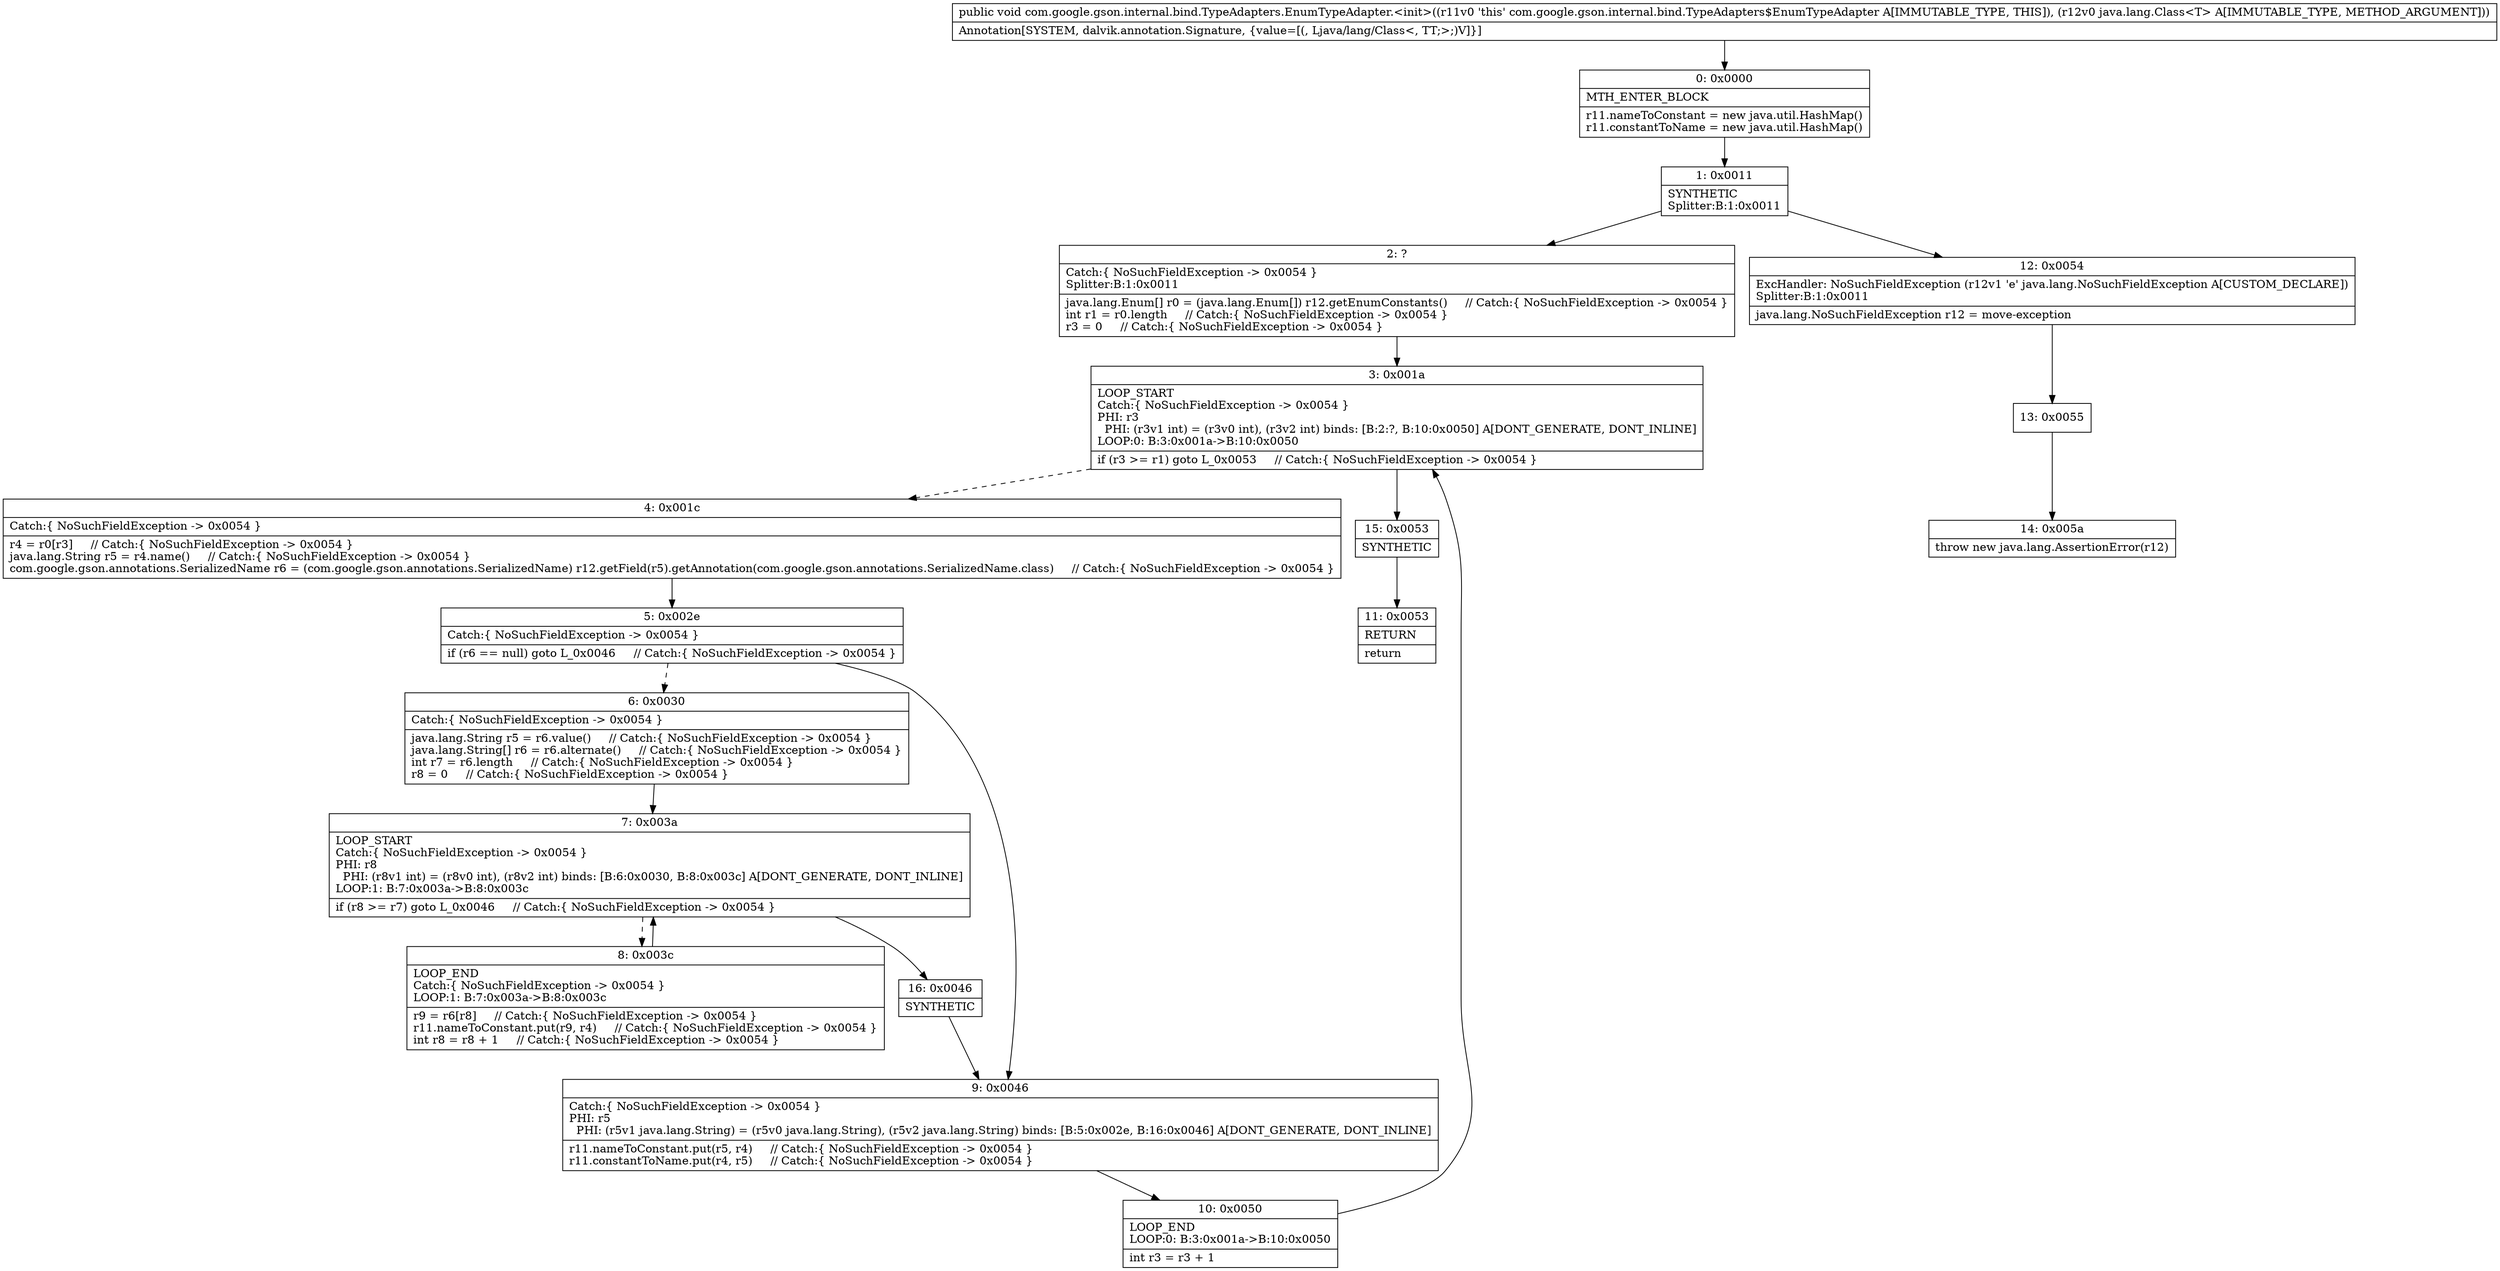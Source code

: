 digraph "CFG forcom.google.gson.internal.bind.TypeAdapters.EnumTypeAdapter.\<init\>(Ljava\/lang\/Class;)V" {
Node_0 [shape=record,label="{0\:\ 0x0000|MTH_ENTER_BLOCK\l|r11.nameToConstant = new java.util.HashMap()\lr11.constantToName = new java.util.HashMap()\l}"];
Node_1 [shape=record,label="{1\:\ 0x0011|SYNTHETIC\lSplitter:B:1:0x0011\l}"];
Node_2 [shape=record,label="{2\:\ ?|Catch:\{ NoSuchFieldException \-\> 0x0054 \}\lSplitter:B:1:0x0011\l|java.lang.Enum[] r0 = (java.lang.Enum[]) r12.getEnumConstants()     \/\/ Catch:\{ NoSuchFieldException \-\> 0x0054 \}\lint r1 = r0.length     \/\/ Catch:\{ NoSuchFieldException \-\> 0x0054 \}\lr3 = 0     \/\/ Catch:\{ NoSuchFieldException \-\> 0x0054 \}\l}"];
Node_3 [shape=record,label="{3\:\ 0x001a|LOOP_START\lCatch:\{ NoSuchFieldException \-\> 0x0054 \}\lPHI: r3 \l  PHI: (r3v1 int) = (r3v0 int), (r3v2 int) binds: [B:2:?, B:10:0x0050] A[DONT_GENERATE, DONT_INLINE]\lLOOP:0: B:3:0x001a\-\>B:10:0x0050\l|if (r3 \>= r1) goto L_0x0053     \/\/ Catch:\{ NoSuchFieldException \-\> 0x0054 \}\l}"];
Node_4 [shape=record,label="{4\:\ 0x001c|Catch:\{ NoSuchFieldException \-\> 0x0054 \}\l|r4 = r0[r3]     \/\/ Catch:\{ NoSuchFieldException \-\> 0x0054 \}\ljava.lang.String r5 = r4.name()     \/\/ Catch:\{ NoSuchFieldException \-\> 0x0054 \}\lcom.google.gson.annotations.SerializedName r6 = (com.google.gson.annotations.SerializedName) r12.getField(r5).getAnnotation(com.google.gson.annotations.SerializedName.class)     \/\/ Catch:\{ NoSuchFieldException \-\> 0x0054 \}\l}"];
Node_5 [shape=record,label="{5\:\ 0x002e|Catch:\{ NoSuchFieldException \-\> 0x0054 \}\l|if (r6 == null) goto L_0x0046     \/\/ Catch:\{ NoSuchFieldException \-\> 0x0054 \}\l}"];
Node_6 [shape=record,label="{6\:\ 0x0030|Catch:\{ NoSuchFieldException \-\> 0x0054 \}\l|java.lang.String r5 = r6.value()     \/\/ Catch:\{ NoSuchFieldException \-\> 0x0054 \}\ljava.lang.String[] r6 = r6.alternate()     \/\/ Catch:\{ NoSuchFieldException \-\> 0x0054 \}\lint r7 = r6.length     \/\/ Catch:\{ NoSuchFieldException \-\> 0x0054 \}\lr8 = 0     \/\/ Catch:\{ NoSuchFieldException \-\> 0x0054 \}\l}"];
Node_7 [shape=record,label="{7\:\ 0x003a|LOOP_START\lCatch:\{ NoSuchFieldException \-\> 0x0054 \}\lPHI: r8 \l  PHI: (r8v1 int) = (r8v0 int), (r8v2 int) binds: [B:6:0x0030, B:8:0x003c] A[DONT_GENERATE, DONT_INLINE]\lLOOP:1: B:7:0x003a\-\>B:8:0x003c\l|if (r8 \>= r7) goto L_0x0046     \/\/ Catch:\{ NoSuchFieldException \-\> 0x0054 \}\l}"];
Node_8 [shape=record,label="{8\:\ 0x003c|LOOP_END\lCatch:\{ NoSuchFieldException \-\> 0x0054 \}\lLOOP:1: B:7:0x003a\-\>B:8:0x003c\l|r9 = r6[r8]     \/\/ Catch:\{ NoSuchFieldException \-\> 0x0054 \}\lr11.nameToConstant.put(r9, r4)     \/\/ Catch:\{ NoSuchFieldException \-\> 0x0054 \}\lint r8 = r8 + 1     \/\/ Catch:\{ NoSuchFieldException \-\> 0x0054 \}\l}"];
Node_9 [shape=record,label="{9\:\ 0x0046|Catch:\{ NoSuchFieldException \-\> 0x0054 \}\lPHI: r5 \l  PHI: (r5v1 java.lang.String) = (r5v0 java.lang.String), (r5v2 java.lang.String) binds: [B:5:0x002e, B:16:0x0046] A[DONT_GENERATE, DONT_INLINE]\l|r11.nameToConstant.put(r5, r4)     \/\/ Catch:\{ NoSuchFieldException \-\> 0x0054 \}\lr11.constantToName.put(r4, r5)     \/\/ Catch:\{ NoSuchFieldException \-\> 0x0054 \}\l}"];
Node_10 [shape=record,label="{10\:\ 0x0050|LOOP_END\lLOOP:0: B:3:0x001a\-\>B:10:0x0050\l|int r3 = r3 + 1\l}"];
Node_11 [shape=record,label="{11\:\ 0x0053|RETURN\l|return\l}"];
Node_12 [shape=record,label="{12\:\ 0x0054|ExcHandler: NoSuchFieldException (r12v1 'e' java.lang.NoSuchFieldException A[CUSTOM_DECLARE])\lSplitter:B:1:0x0011\l|java.lang.NoSuchFieldException r12 = move\-exception\l}"];
Node_13 [shape=record,label="{13\:\ 0x0055}"];
Node_14 [shape=record,label="{14\:\ 0x005a|throw new java.lang.AssertionError(r12)\l}"];
Node_15 [shape=record,label="{15\:\ 0x0053|SYNTHETIC\l}"];
Node_16 [shape=record,label="{16\:\ 0x0046|SYNTHETIC\l}"];
MethodNode[shape=record,label="{public void com.google.gson.internal.bind.TypeAdapters.EnumTypeAdapter.\<init\>((r11v0 'this' com.google.gson.internal.bind.TypeAdapters$EnumTypeAdapter A[IMMUTABLE_TYPE, THIS]), (r12v0 java.lang.Class\<T\> A[IMMUTABLE_TYPE, METHOD_ARGUMENT]))  | Annotation[SYSTEM, dalvik.annotation.Signature, \{value=[(, Ljava\/lang\/Class\<, TT;\>;)V]\}]\l}"];
MethodNode -> Node_0;
Node_0 -> Node_1;
Node_1 -> Node_2;
Node_1 -> Node_12;
Node_2 -> Node_3;
Node_3 -> Node_4[style=dashed];
Node_3 -> Node_15;
Node_4 -> Node_5;
Node_5 -> Node_6[style=dashed];
Node_5 -> Node_9;
Node_6 -> Node_7;
Node_7 -> Node_8[style=dashed];
Node_7 -> Node_16;
Node_8 -> Node_7;
Node_9 -> Node_10;
Node_10 -> Node_3;
Node_12 -> Node_13;
Node_13 -> Node_14;
Node_15 -> Node_11;
Node_16 -> Node_9;
}

